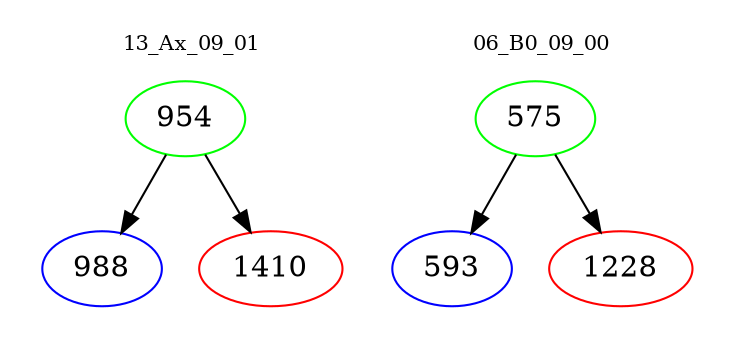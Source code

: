 digraph{
subgraph cluster_0 {
color = white
label = "13_Ax_09_01";
fontsize=10;
T0_954 [label="954", color="green"]
T0_954 -> T0_988 [color="black"]
T0_988 [label="988", color="blue"]
T0_954 -> T0_1410 [color="black"]
T0_1410 [label="1410", color="red"]
}
subgraph cluster_1 {
color = white
label = "06_B0_09_00";
fontsize=10;
T1_575 [label="575", color="green"]
T1_575 -> T1_593 [color="black"]
T1_593 [label="593", color="blue"]
T1_575 -> T1_1228 [color="black"]
T1_1228 [label="1228", color="red"]
}
}
